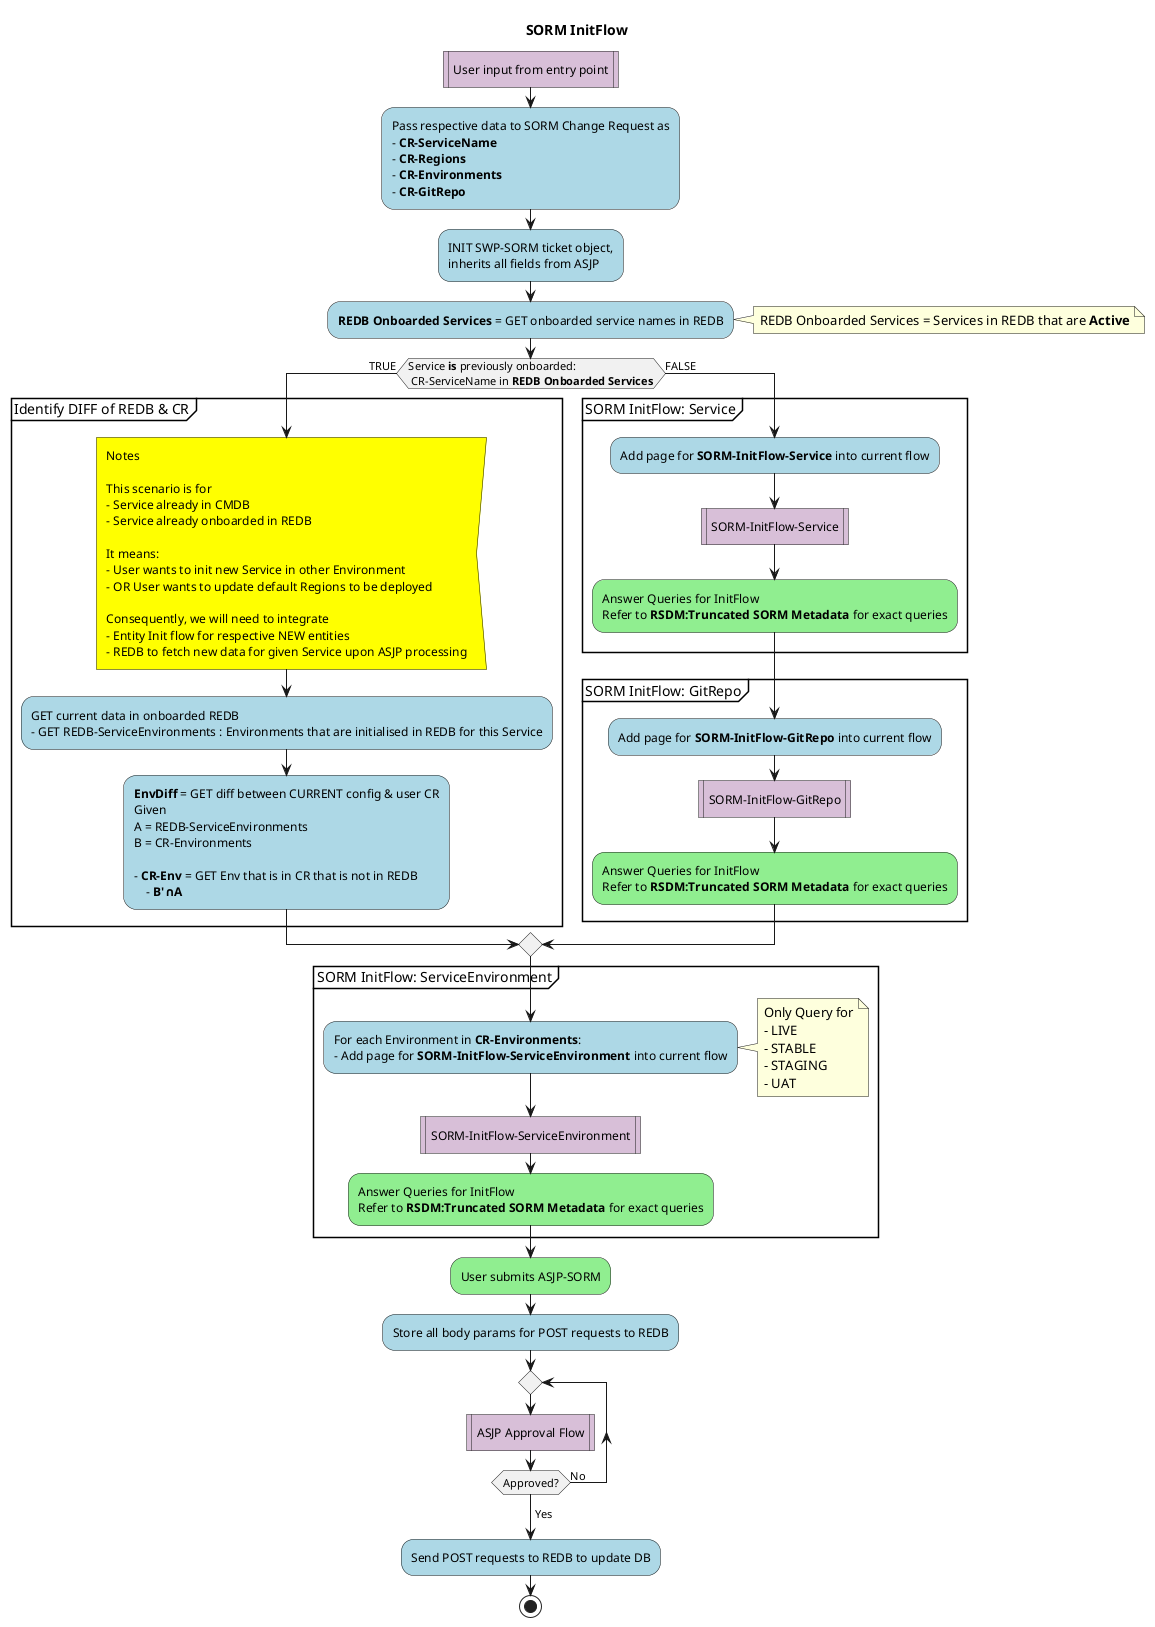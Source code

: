 @startuml
title SORM InitFlow
#Thistle:User input from entry point|
#LightBlue:Pass respective data to SORM Change Request as
- <b>CR-ServiceName</b>
- <b>CR-Regions</b>
- <b>CR-Environments</b>
- <b>CR-GitRepo</b>;
#LightBlue:INIT SWP-SORM ticket object, 
inherits all fields from ASJP;

#LightBlue:<b>REDB Onboarded Services</b> = GET onboarded service names in REDB;
note right 
    REDB Onboarded Services = Services in REDB that are <b>Active</b>
end note

    if (Service <b>is</b> previously onboarded:\n CR-ServiceName in <b>REDB Onboarded Services</b>) then (TRUE)
        partition "Identify DIFF of REDB & CR"{
            #Yellow:Notes

            This scenario is for
            - Service already in CMDB
            - Service already onboarded in REDB

            It means:
            - User wants to init new Service in other Environment
            - OR User wants to update default Regions to be deployed

            Consequently, we will need to integrate
            - Entity Init flow for respective NEW entities
            - REDB to fetch new data for given Service upon ASJP processing<
            #LightBlue:GET current data in onboarded REDB
            - GET REDB-ServiceEnvironments : Environments that are initialised in REDB for this Service;
            
            #LightBlue:<b>EnvDiff</b> = GET diff between CURRENT config & user CR
            Given 
            A = REDB-ServiceEnvironments
            B = CR-Environments

            - <b>CR-Env</b> = GET Env that is in CR that is not in REDB
                - <b>B'∩A</b>;
        }
else (FALSE)
    partition "SORM InitFlow: Service"{
        #LightBlue:Add page for <b>SORM-InitFlow-Service</b> into current flow;
        #Thistle:SORM-InitFlow-Service|
        #LightGreen:Answer Queries for InitFlow
        Refer to <b>RSDM:Truncated SORM Metadata</b> for exact queries;
    }
    partition "SORM InitFlow: GitRepo"{
        #LightBlue:Add page for <b>SORM-InitFlow-GitRepo</b> into current flow;
        #Thistle:SORM-InitFlow-GitRepo|
        #LightGreen:Answer Queries for InitFlow
        Refer to <b>RSDM:Truncated SORM Metadata</b> for exact queries;
    }
endif
partition "SORM InitFlow: ServiceEnvironment"{
    #LightBlue:For each Environment in <b>CR-Environments</b>:
    - Add page for <b>SORM-InitFlow-ServiceEnvironment</b> into current flow;
    note right
        Only Query for
        - LIVE
        - STABLE
        - STAGING
        - UAT
    end note
    #Thistle:SORM-InitFlow-ServiceEnvironment|
    #LightGreen:Answer Queries for InitFlow
    Refer to <b>RSDM:Truncated SORM Metadata</b> for exact queries;
}

#LightGreen:User submits ASJP-SORM;
#LightBlue:Store all body params for POST requests to REDB;


repeat
    #Thistle:ASJP Approval Flow|
repeat while (Approved?) is (No)
->Yes;
#LightBlue:Send POST requests to REDB to update DB;
stop
    
@enduml
